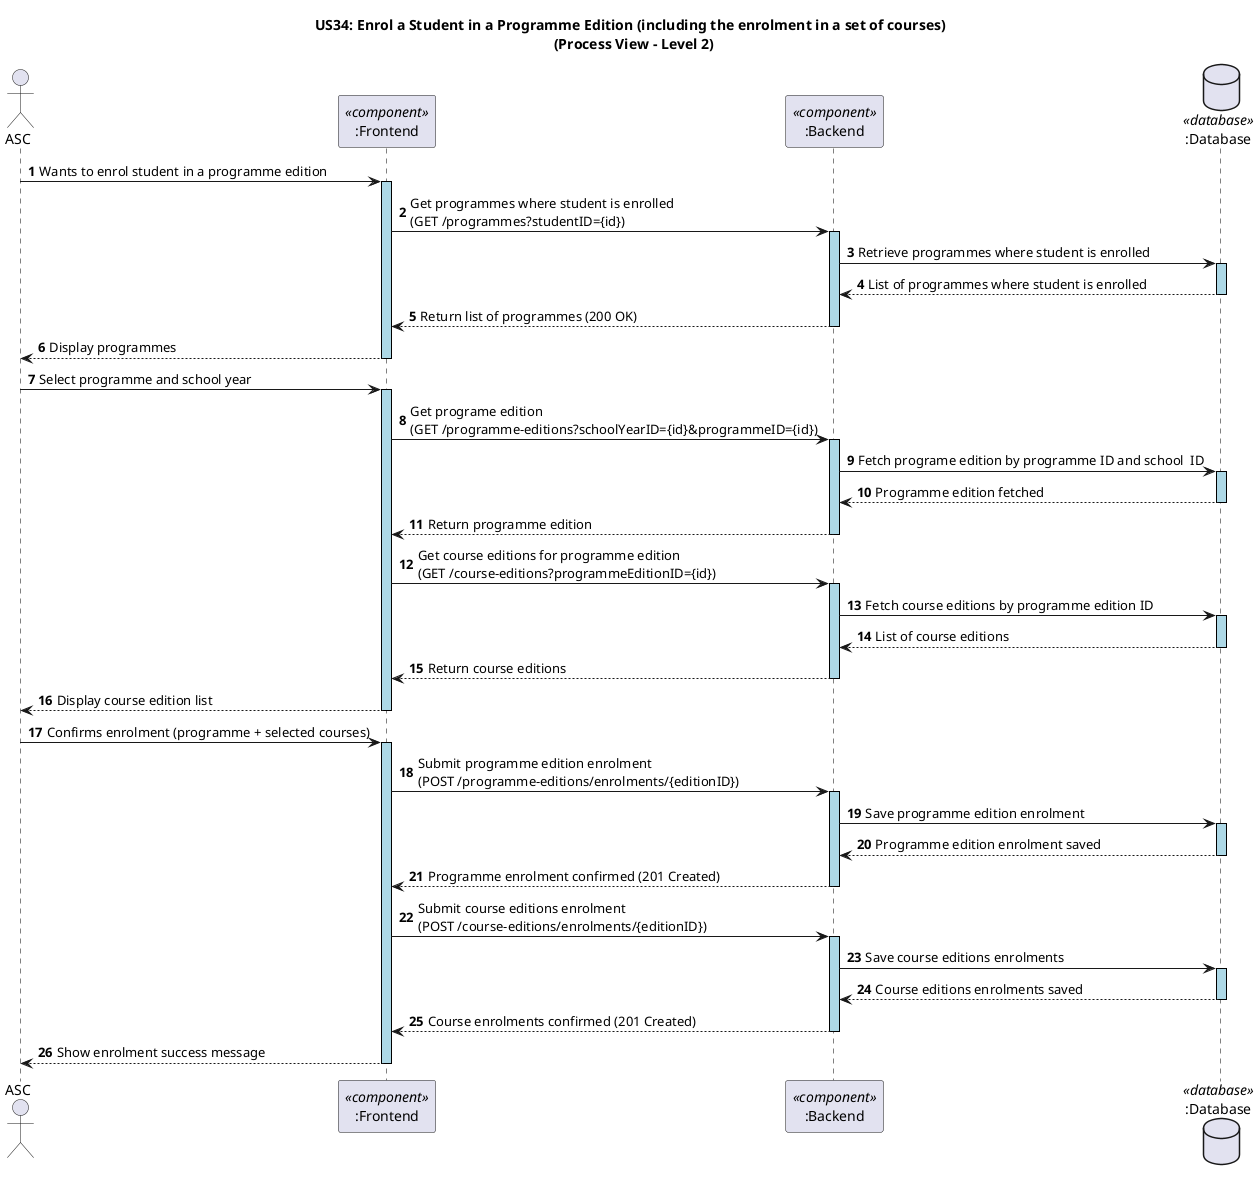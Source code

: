 @startuml

' US34 - Enrol a Student in a Programme Edition (including the enrolment in a set of courses)
' Process View - Level 2 (Frontend, Backend, DB)

autonumber

skinparam sequence {
   LifelineBorderColor black
   LifelineBackgroundColor LightBlue
}

title US34: Enrol a Student in a Programme Edition (including the enrolment in a set of courses) \n (Process View - Level 2)

actor ASC
participant ":Frontend" as FE <<component>>
participant ":Backend" as BE <<component>>
database ":Database" as DB <<database>>

' Fase 1 – Consulta
ASC -> FE ++: Wants to enrol student in a programme edition
FE -> BE ++: Get programmes where student is enrolled \n(GET /programmes?studentID={id})
BE -> DB ++: Retrieve programmes where student is enrolled
DB --> BE --: List of programmes where student is enrolled
BE --> FE --: Return list of programmes (200 OK)
FE --> ASC --: Display programmes

ASC -> FE ++: Select programme and school year
FE -> BE ++: Get programe edition \n(GET /programme-editions?schoolYearID={id}&programmeID={id})
BE -> DB ++: Fetch programe edition by programme ID and school  ID
DB --> BE --: Programme edition fetched
BE --> FE --: Return programme edition
FE -> BE ++: Get course editions for programme edition \n(GET /course-editions?programmeEditionID={id})
BE -> DB ++: Fetch course editions by programme edition ID
DB --> BE --: List of course editions
BE --> FE --: Return course editions
FE --> ASC --: Display course edition list

'Fase 2 – Inscrição
ASC -> FE ++: Confirms enrolment (programme + selected courses)

FE -> BE ++: Submit programme edition enrolment \n(POST /programme-editions/enrolments/{editionID})
BE -> DB ++: Save programme edition enrolment
DB --> BE --: Programme edition enrolment saved
BE --> FE --: Programme enrolment confirmed (201 Created)

FE -> BE ++: Submit course editions enrolment \n(POST /course-editions/enrolments/{editionID})
BE -> DB ++: Save course editions enrolments
DB --> BE --: Course editions enrolments saved

BE --> FE --: Course enrolments confirmed (201 Created)
FE --> ASC --: Show enrolment success message

@enduml